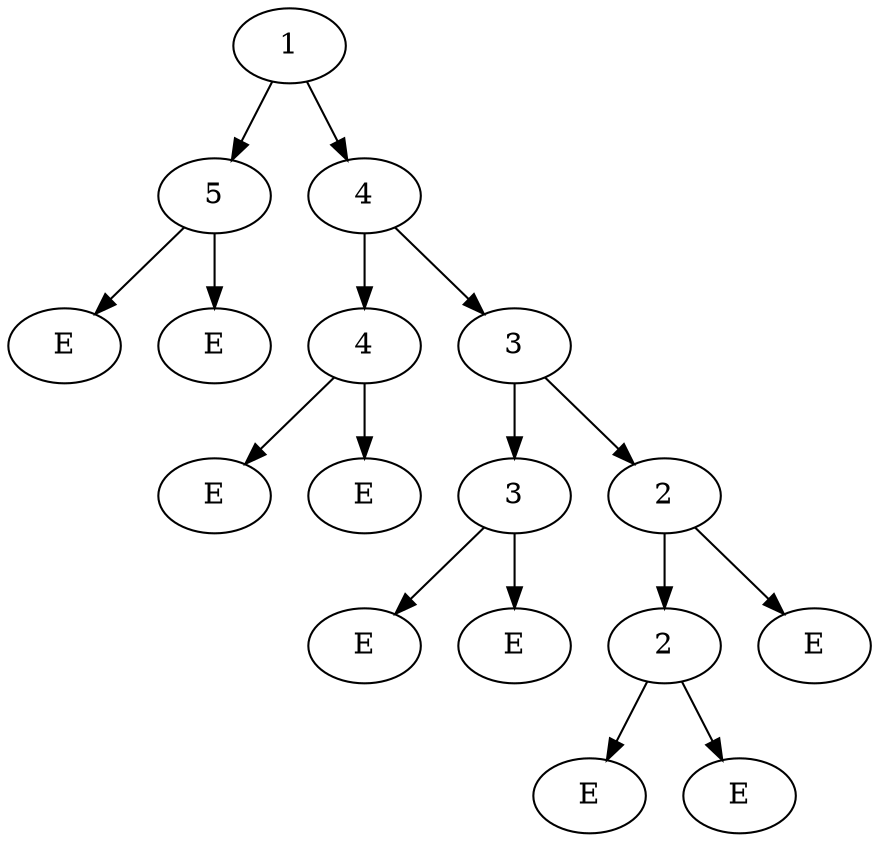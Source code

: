 digraph G {
u1[label="1"];
u2[label="5"];
u3[label="E"];
u4[label="E"];
u5[label="4"];
u6[label="4"];
u7[label="E"];
u8[label="E"];
u9[label="3"];
u10[label="3"];
u11[label="E"];
u12[label="E"];
u13[label="2"];
u14[label="2"];
u15[label="E"];
u16[label="E"];
u17[label="E"];
u1 -> u2[label=""];
u1 -> u5[label=""];
u2 -> u3[label=""];
u2 -> u4[label=""];
u5 -> u6[label=""];
u5 -> u9[label=""];
u6 -> u7[label=""];
u6 -> u8[label=""];
u9 -> u10[label=""];
u9 -> u13[label=""];
u10 -> u11[label=""];
u10 -> u12[label=""];
u13 -> u14[label=""];
u13 -> u17[label=""];
u14 -> u15[label=""];
u14 -> u16[label=""];

}
